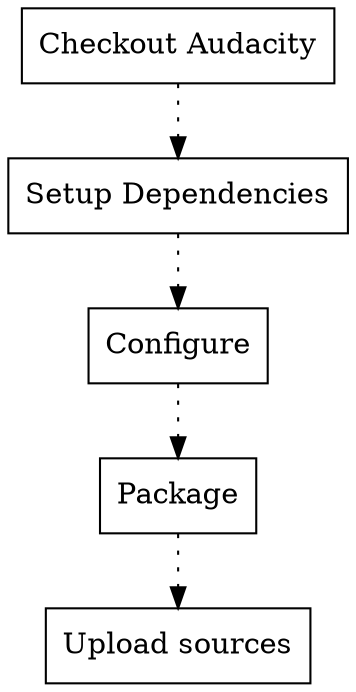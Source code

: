 digraph {
	"Checkout Audacity" [shape=rect]
	"Setup Dependencies" [shape=rect]
	Configure [shape=rect]
	Package [shape=rect]
	"Upload sources" [shape=rect]
	"Checkout Audacity" -> "Setup Dependencies" [style=dotted xlabel=""]
	"Setup Dependencies" -> Configure [style=dotted xlabel=""]
	Configure -> Package [style=dotted xlabel=""]
	Package -> "Upload sources" [style=dotted xlabel=""]
}
